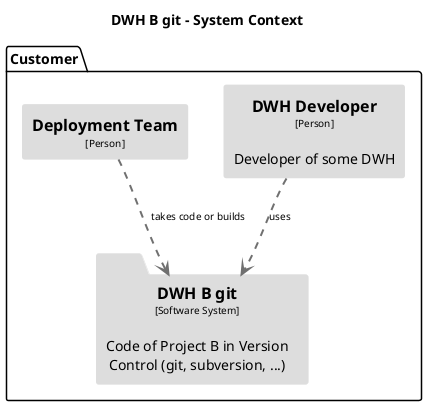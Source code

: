 @startuml(id=DWHBgit-SystemContext)
title DWH B git - System Context

skinparam {
  shadowing false
  arrowFontSize 10
  defaultTextAlignment center
  wrapWidth 200
  maxMessageSize 100
}
hide stereotype
top to bottom direction
skinparam rectangle<<1>> {
  BackgroundColor #dddddd
  FontColor #000000
  BorderColor #dddddd
}
skinparam rectangle<<2>> {
  BackgroundColor #dddddd
  FontColor #000000
  BorderColor #dddddd
}
skinparam folder<<30>> {
  BackgroundColor #dddddd
  FontColor #000000
  BorderColor #dddddd
}
package "Customer" {
  rectangle "==DWH Developer\n<size:10>[Person]</size>\n\nDeveloper of some DWH" <<1>> as 1
  rectangle "==Deployment Team\n<size:10>[Person]</size>" <<2>> as 2
  folder "==DWH B git\n<size:10>[Software System]</size>\n\nCode of Project B in Version Control (git, subversion, ...)" <<30>> as 30
}
1 .[#707070,thickness=2].> 30 : "uses"
2 .[#707070,thickness=2].> 30 : "takes code or builds"
@enduml